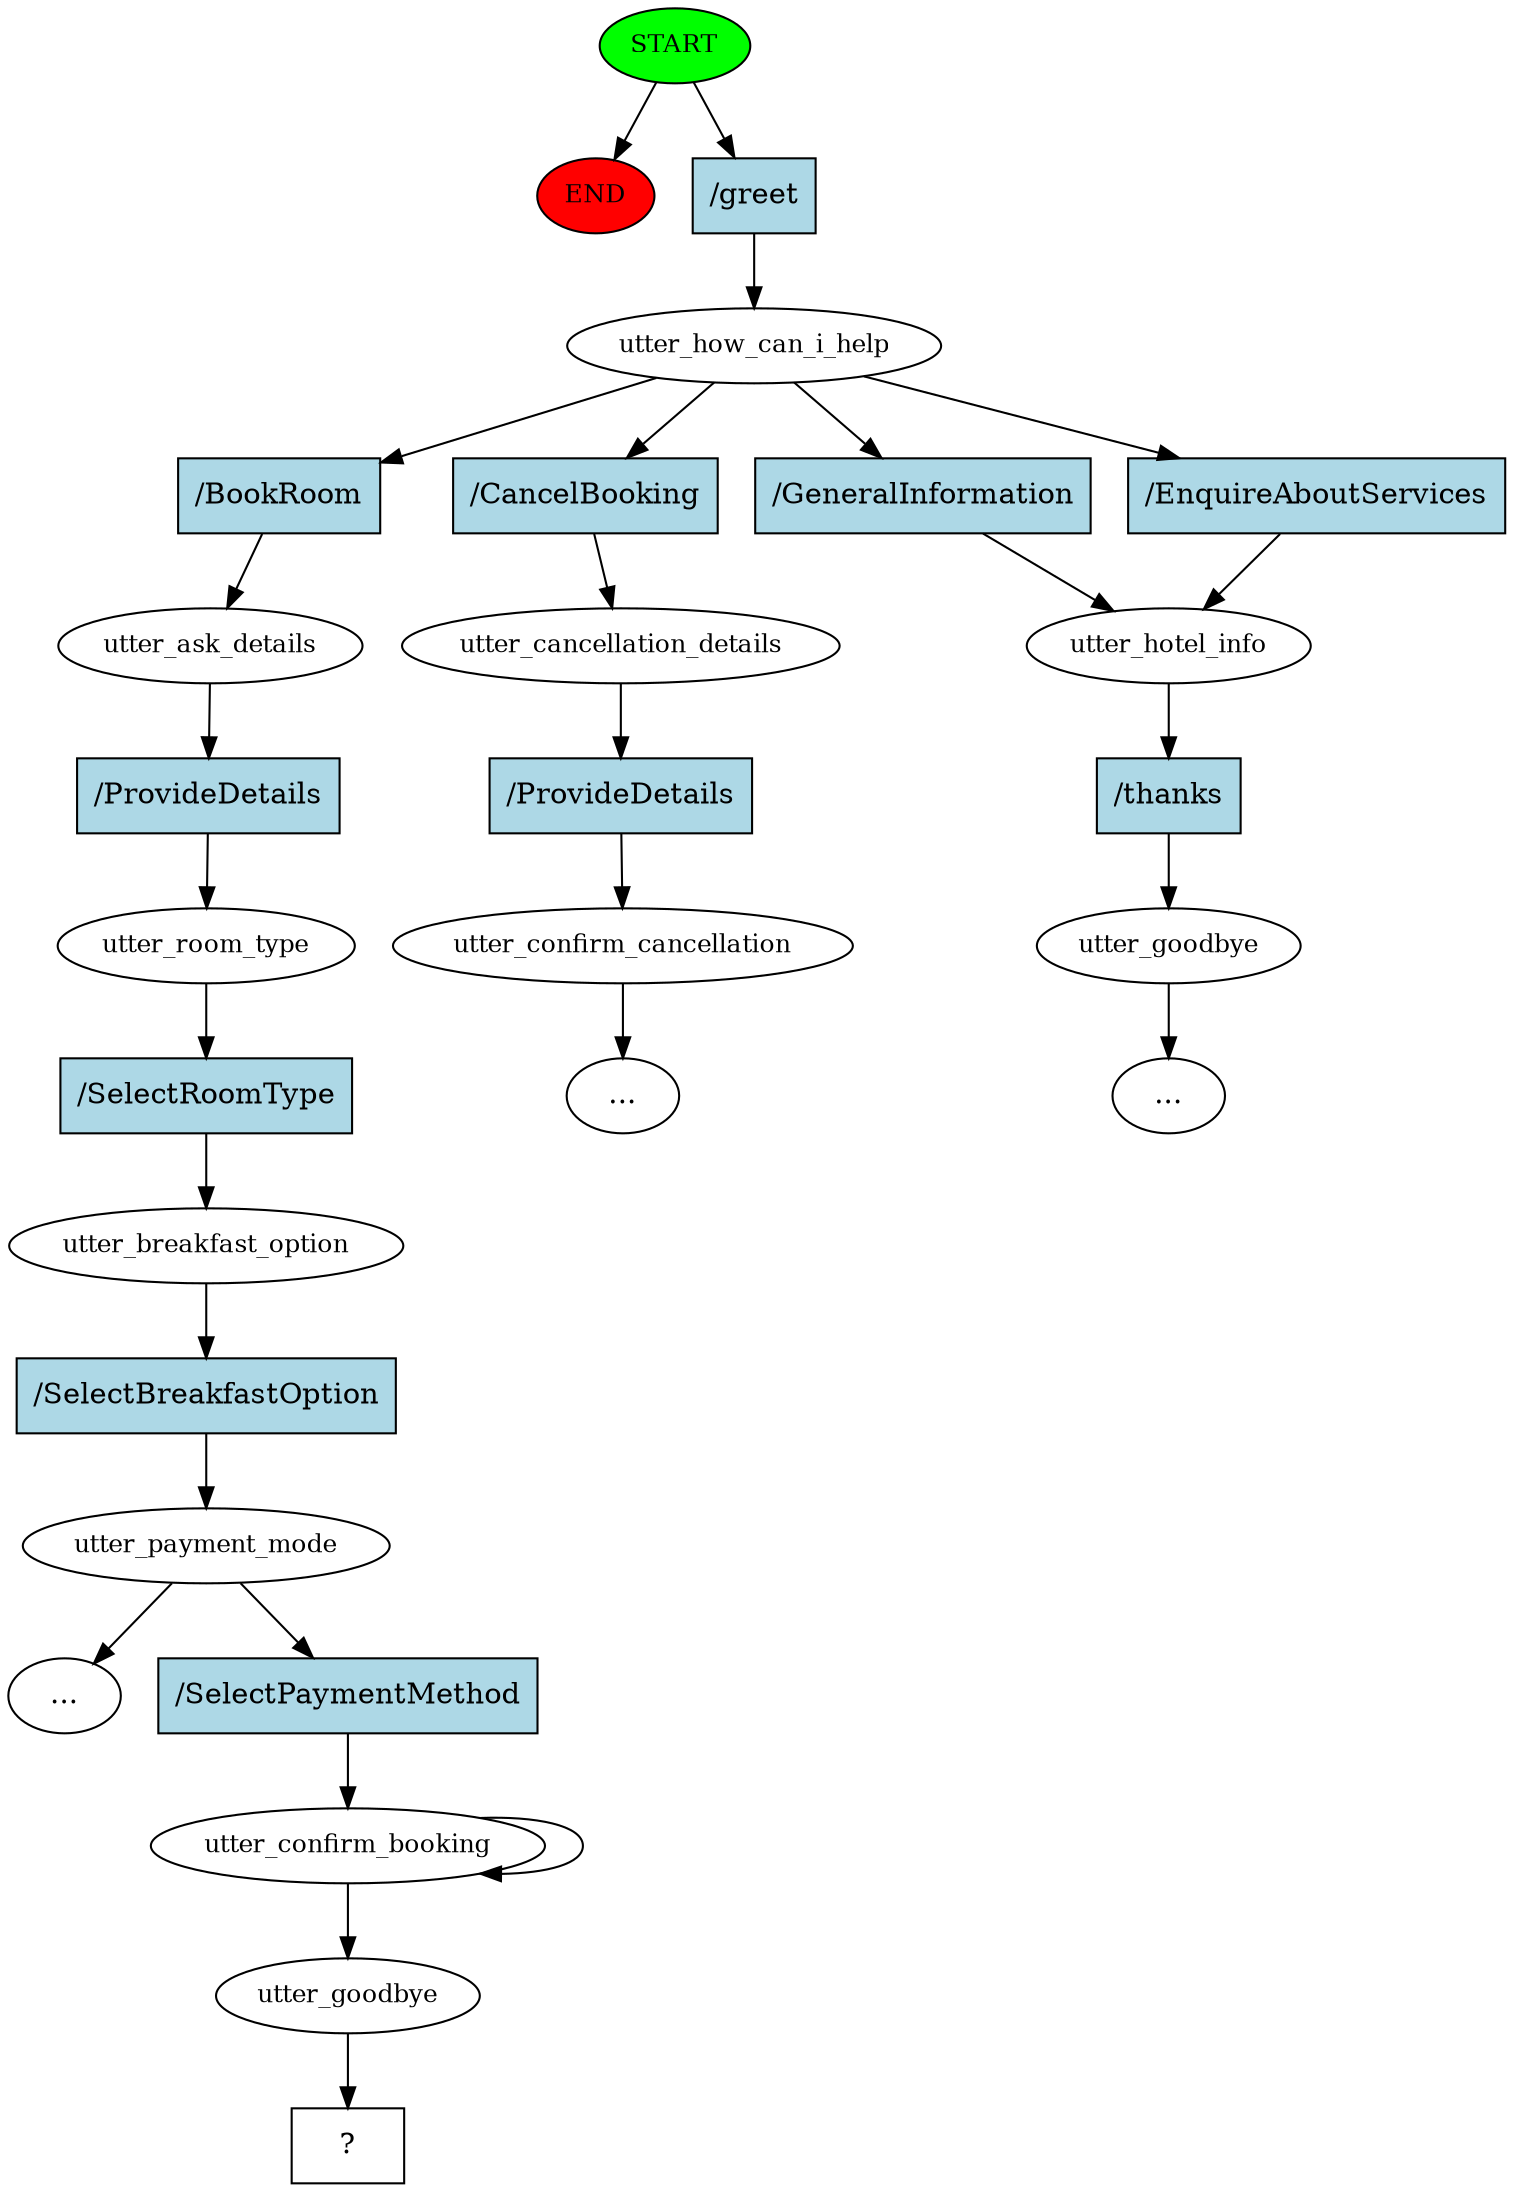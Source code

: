 digraph  {
0 [class="start active", fillcolor=green, fontsize=12, label=START, style=filled];
"-1" [class=end, fillcolor=red, fontsize=12, label=END, style=filled];
1 [class=active, fontsize=12, label=utter_how_can_i_help];
2 [class=active, fontsize=12, label=utter_ask_details];
3 [class=active, fontsize=12, label=utter_room_type];
4 [class=active, fontsize=12, label=utter_breakfast_option];
5 [class=active, fontsize=12, label=utter_payment_mode];
"-3" [class=ellipsis, label="..."];
7 [class="", fontsize=12, label=utter_cancellation_details];
8 [class="", fontsize=12, label=utter_confirm_cancellation];
"-4" [class=ellipsis, label="..."];
10 [class="", fontsize=12, label=utter_hotel_info];
11 [class="", fontsize=12, label=utter_goodbye];
"-6" [class=ellipsis, label="..."];
20 [class=active, fontsize=12, label=utter_confirm_booking];
22 [class=active, fontsize=12, label=utter_goodbye];
23 [class="intent dashed active", label="  ?  ", shape=rect];
24 [class="intent active", fillcolor=lightblue, label="/greet", shape=rect, style=filled];
25 [class="intent active", fillcolor=lightblue, label="/BookRoom", shape=rect, style=filled];
26 [class=intent, fillcolor=lightblue, label="/CancelBooking", shape=rect, style=filled];
27 [class=intent, fillcolor=lightblue, label="/GeneralInformation", shape=rect, style=filled];
28 [class=intent, fillcolor=lightblue, label="/EnquireAboutServices", shape=rect, style=filled];
29 [class="intent active", fillcolor=lightblue, label="/ProvideDetails", shape=rect, style=filled];
30 [class="intent active", fillcolor=lightblue, label="/SelectRoomType", shape=rect, style=filled];
31 [class="intent active", fillcolor=lightblue, label="/SelectBreakfastOption", shape=rect, style=filled];
32 [class="intent active", fillcolor=lightblue, label="/SelectPaymentMethod", shape=rect, style=filled];
33 [class=intent, fillcolor=lightblue, label="/ProvideDetails", shape=rect, style=filled];
34 [class=intent, fillcolor=lightblue, label="/thanks", shape=rect, style=filled];
0 -> "-1"  [class="", key=NONE, label=""];
0 -> 24  [class=active, key=0];
1 -> 25  [class=active, key=0];
1 -> 26  [class="", key=0];
1 -> 27  [class="", key=0];
1 -> 28  [class="", key=0];
2 -> 29  [class=active, key=0];
3 -> 30  [class=active, key=0];
4 -> 31  [class=active, key=0];
5 -> "-3"  [class="", key=NONE, label=""];
5 -> 32  [class=active, key=0];
7 -> 33  [class="", key=0];
8 -> "-4"  [class="", key=NONE, label=""];
10 -> 34  [class="", key=0];
11 -> "-6"  [class="", key=NONE, label=""];
20 -> 22  [class=active, key=NONE, label=""];
20 -> 20  [class=active, key=NONE, label=""];
22 -> 23  [class=active, key=NONE, label=""];
24 -> 1  [class=active, key=0];
25 -> 2  [class=active, key=0];
26 -> 7  [class="", key=0];
27 -> 10  [class="", key=0];
28 -> 10  [class="", key=0];
29 -> 3  [class=active, key=0];
30 -> 4  [class=active, key=0];
31 -> 5  [class=active, key=0];
32 -> 20  [class=active, key=0];
33 -> 8  [class="", key=0];
34 -> 11  [class="", key=0];
}
